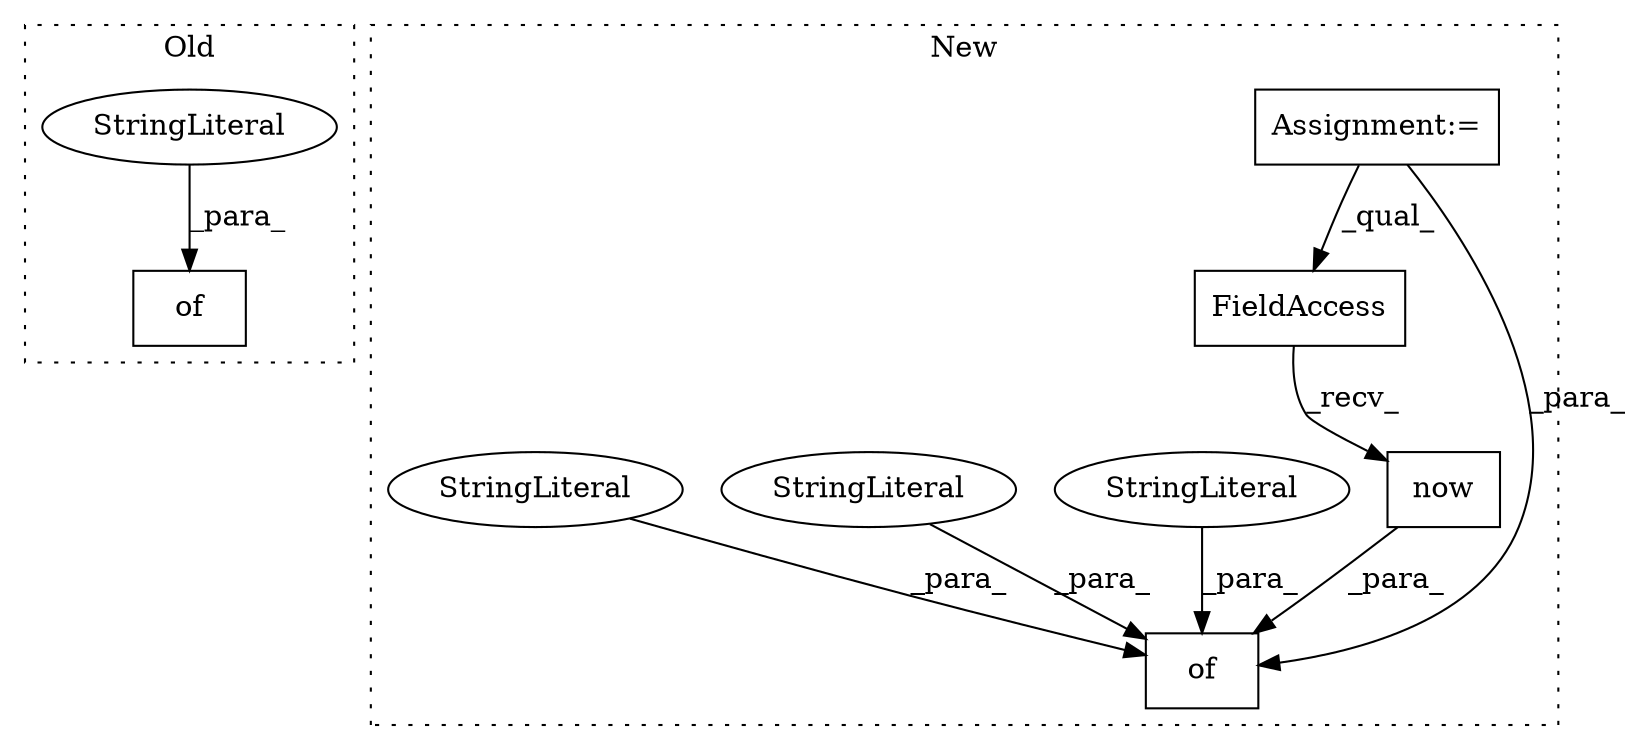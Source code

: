 digraph G {
subgraph cluster0 {
1 [label="of" a="32" s="3568,3600" l="3,1" shape="box"];
3 [label="StringLiteral" a="45" s="3571" l="17" shape="ellipse"];
label = "Old";
style="dotted";
}
subgraph cluster1 {
2 [label="now" a="32" s="3804" l="5" shape="box"];
4 [label="FieldAccess" a="22" s="3786" l="17" shape="box"];
5 [label="Assignment:=" a="7" s="3176" l="8" shape="box"];
6 [label="of" a="32" s="3757,3888" l="3,1" shape="box"];
7 [label="StringLiteral" a="45" s="3760" l="10" shape="ellipse"];
8 [label="StringLiteral" a="45" s="3859" l="17" shape="ellipse"];
9 [label="StringLiteral" a="45" s="3771" l="7" shape="ellipse"];
label = "New";
style="dotted";
}
2 -> 6 [label="_para_"];
3 -> 1 [label="_para_"];
4 -> 2 [label="_recv_"];
5 -> 6 [label="_para_"];
5 -> 4 [label="_qual_"];
7 -> 6 [label="_para_"];
8 -> 6 [label="_para_"];
9 -> 6 [label="_para_"];
}